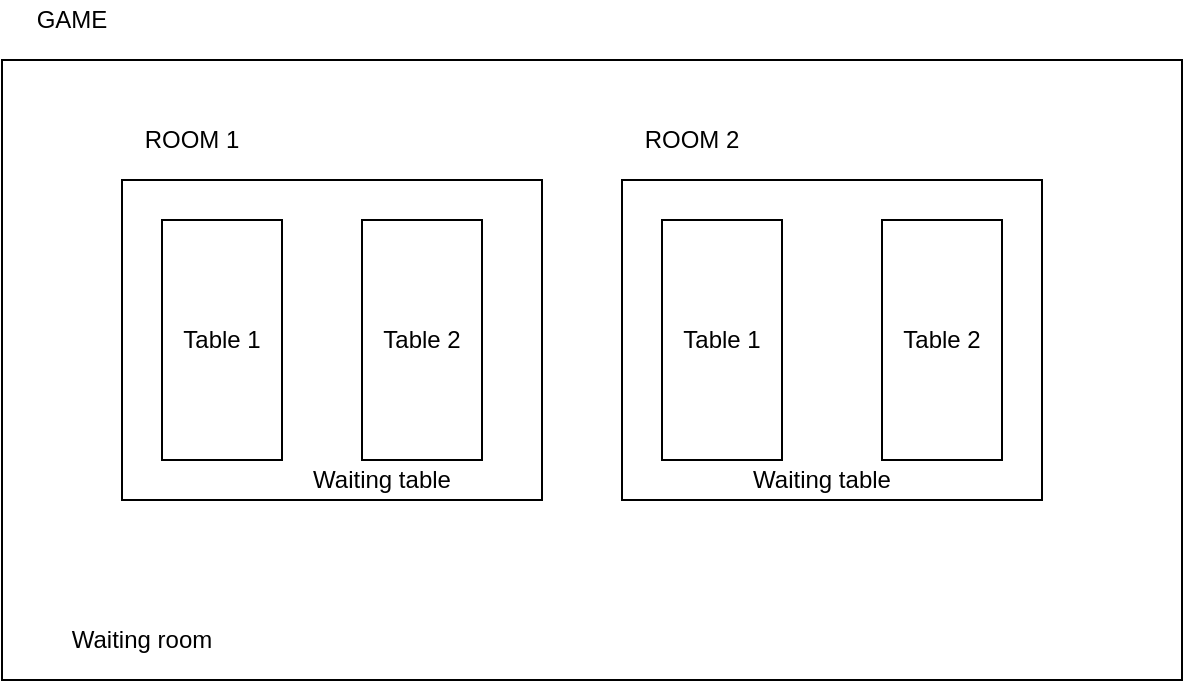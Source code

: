 <mxfile version="12.9.13" type="github"><diagram id="m3CgHGaIlPPP7N7nEaFq" name="Page-1"><mxGraphModel dx="765" dy="521" grid="1" gridSize="10" guides="1" tooltips="1" connect="1" arrows="1" fold="1" page="1" pageScale="1" pageWidth="827" pageHeight="1169" math="0" shadow="0"><root><mxCell id="0"/><mxCell id="1" parent="0"/><mxCell id="9I90Y7Mq1KGEBXUjOlVh-1" value="" style="rounded=0;whiteSpace=wrap;html=1;" vertex="1" parent="1"><mxGeometry x="100" y="70" width="590" height="310" as="geometry"/></mxCell><mxCell id="9I90Y7Mq1KGEBXUjOlVh-2" value="" style="rounded=0;whiteSpace=wrap;html=1;" vertex="1" parent="1"><mxGeometry x="160" y="130" width="210" height="160" as="geometry"/></mxCell><mxCell id="9I90Y7Mq1KGEBXUjOlVh-3" value="" style="rounded=0;whiteSpace=wrap;html=1;" vertex="1" parent="1"><mxGeometry x="410" y="130" width="210" height="160" as="geometry"/></mxCell><mxCell id="9I90Y7Mq1KGEBXUjOlVh-4" value="Table 1" style="rounded=0;whiteSpace=wrap;html=1;" vertex="1" parent="1"><mxGeometry x="180" y="150" width="60" height="120" as="geometry"/></mxCell><mxCell id="9I90Y7Mq1KGEBXUjOlVh-5" value="Table 2" style="rounded=0;whiteSpace=wrap;html=1;" vertex="1" parent="1"><mxGeometry x="280" y="150" width="60" height="120" as="geometry"/></mxCell><mxCell id="9I90Y7Mq1KGEBXUjOlVh-6" value="Table 1" style="rounded=0;whiteSpace=wrap;html=1;" vertex="1" parent="1"><mxGeometry x="430" y="150" width="60" height="120" as="geometry"/></mxCell><mxCell id="9I90Y7Mq1KGEBXUjOlVh-7" value="Table 2" style="rounded=0;whiteSpace=wrap;html=1;" vertex="1" parent="1"><mxGeometry x="540" y="150" width="60" height="120" as="geometry"/></mxCell><mxCell id="9I90Y7Mq1KGEBXUjOlVh-8" value="Waiting table" style="text;html=1;strokeColor=none;fillColor=none;align=center;verticalAlign=middle;whiteSpace=wrap;rounded=0;" vertex="1" parent="1"><mxGeometry x="240" y="270" width="100" height="20" as="geometry"/></mxCell><mxCell id="9I90Y7Mq1KGEBXUjOlVh-9" value="Waiting room" style="text;html=1;strokeColor=none;fillColor=none;align=center;verticalAlign=middle;whiteSpace=wrap;rounded=0;" vertex="1" parent="1"><mxGeometry x="120" y="350" width="100" height="20" as="geometry"/></mxCell><mxCell id="9I90Y7Mq1KGEBXUjOlVh-10" value="Waiting table" style="text;html=1;strokeColor=none;fillColor=none;align=center;verticalAlign=middle;whiteSpace=wrap;rounded=0;" vertex="1" parent="1"><mxGeometry x="460" y="270" width="100" height="20" as="geometry"/></mxCell><mxCell id="9I90Y7Mq1KGEBXUjOlVh-11" value="ROOM 1" style="text;html=1;strokeColor=none;fillColor=none;align=center;verticalAlign=middle;whiteSpace=wrap;rounded=0;" vertex="1" parent="1"><mxGeometry x="160" y="100" width="70" height="20" as="geometry"/></mxCell><mxCell id="9I90Y7Mq1KGEBXUjOlVh-12" value="ROOM 2" style="text;html=1;strokeColor=none;fillColor=none;align=center;verticalAlign=middle;whiteSpace=wrap;rounded=0;" vertex="1" parent="1"><mxGeometry x="410" y="100" width="70" height="20" as="geometry"/></mxCell><mxCell id="9I90Y7Mq1KGEBXUjOlVh-13" value="GAME" style="text;html=1;strokeColor=none;fillColor=none;align=center;verticalAlign=middle;whiteSpace=wrap;rounded=0;" vertex="1" parent="1"><mxGeometry x="100" y="40" width="70" height="20" as="geometry"/></mxCell></root></mxGraphModel></diagram></mxfile>